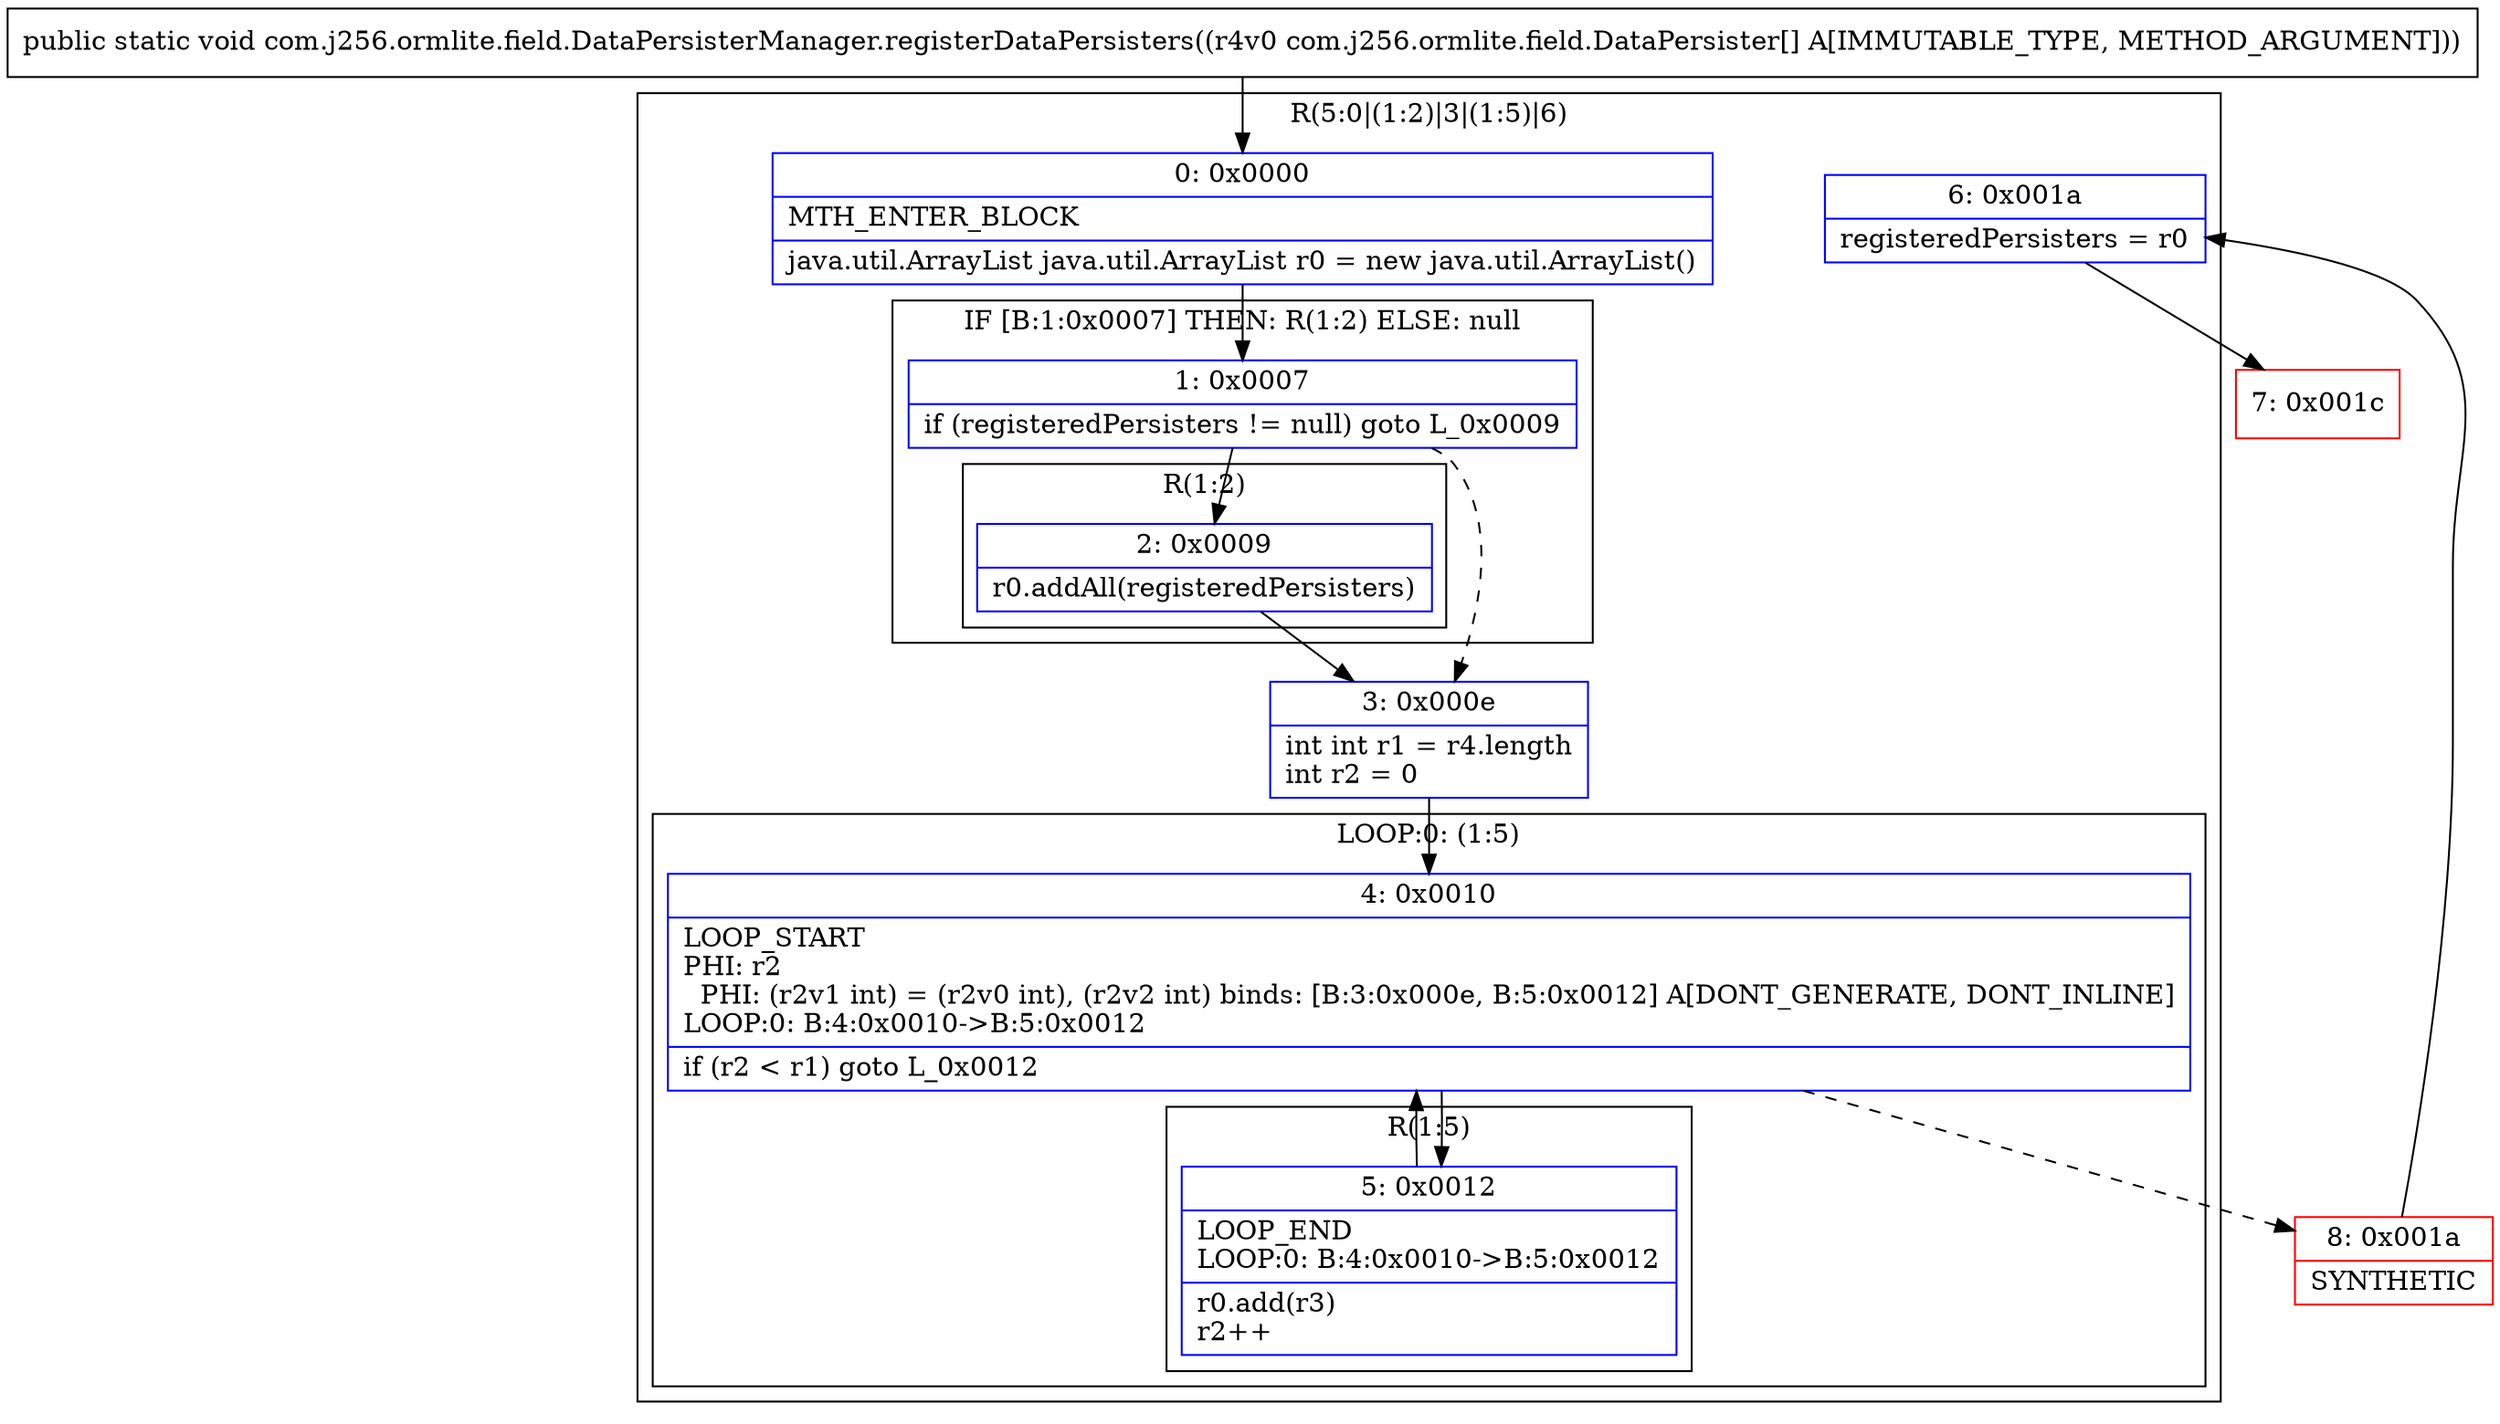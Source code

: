 digraph "CFG forcom.j256.ormlite.field.DataPersisterManager.registerDataPersisters([Lcom\/j256\/ormlite\/field\/DataPersister;)V" {
subgraph cluster_Region_489775943 {
label = "R(5:0|(1:2)|3|(1:5)|6)";
node [shape=record,color=blue];
Node_0 [shape=record,label="{0\:\ 0x0000|MTH_ENTER_BLOCK\l|java.util.ArrayList java.util.ArrayList r0 = new java.util.ArrayList()\l}"];
subgraph cluster_IfRegion_1656043143 {
label = "IF [B:1:0x0007] THEN: R(1:2) ELSE: null";
node [shape=record,color=blue];
Node_1 [shape=record,label="{1\:\ 0x0007|if (registeredPersisters != null) goto L_0x0009\l}"];
subgraph cluster_Region_1200907972 {
label = "R(1:2)";
node [shape=record,color=blue];
Node_2 [shape=record,label="{2\:\ 0x0009|r0.addAll(registeredPersisters)\l}"];
}
}
Node_3 [shape=record,label="{3\:\ 0x000e|int int r1 = r4.length\lint r2 = 0\l}"];
subgraph cluster_LoopRegion_274362650 {
label = "LOOP:0: (1:5)";
node [shape=record,color=blue];
Node_4 [shape=record,label="{4\:\ 0x0010|LOOP_START\lPHI: r2 \l  PHI: (r2v1 int) = (r2v0 int), (r2v2 int) binds: [B:3:0x000e, B:5:0x0012] A[DONT_GENERATE, DONT_INLINE]\lLOOP:0: B:4:0x0010\-\>B:5:0x0012\l|if (r2 \< r1) goto L_0x0012\l}"];
subgraph cluster_Region_642376651 {
label = "R(1:5)";
node [shape=record,color=blue];
Node_5 [shape=record,label="{5\:\ 0x0012|LOOP_END\lLOOP:0: B:4:0x0010\-\>B:5:0x0012\l|r0.add(r3)\lr2++\l}"];
}
}
Node_6 [shape=record,label="{6\:\ 0x001a|registeredPersisters = r0\l}"];
}
Node_7 [shape=record,color=red,label="{7\:\ 0x001c}"];
Node_8 [shape=record,color=red,label="{8\:\ 0x001a|SYNTHETIC\l}"];
MethodNode[shape=record,label="{public static void com.j256.ormlite.field.DataPersisterManager.registerDataPersisters((r4v0 com.j256.ormlite.field.DataPersister[] A[IMMUTABLE_TYPE, METHOD_ARGUMENT])) }"];
MethodNode -> Node_0;
Node_0 -> Node_1;
Node_1 -> Node_2;
Node_1 -> Node_3[style=dashed];
Node_2 -> Node_3;
Node_3 -> Node_4;
Node_4 -> Node_5;
Node_4 -> Node_8[style=dashed];
Node_5 -> Node_4;
Node_6 -> Node_7;
Node_8 -> Node_6;
}

